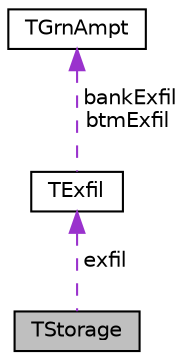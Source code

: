 digraph "TStorage"
{
  edge [fontname="Helvetica",fontsize="10",labelfontname="Helvetica",labelfontsize="10"];
  node [fontname="Helvetica",fontsize="10",shape=record];
  Node1 [label="TStorage",height=0.2,width=0.4,color="black", fillcolor="grey75", style="filled", fontcolor="black"];
  Node2 -> Node1 [dir="back",color="darkorchid3",fontsize="10",style="dashed",label=" exfil" ,fontname="Helvetica"];
  Node2 [label="TExfil",height=0.2,width=0.4,color="black", fillcolor="white", style="filled",URL="$d5/d2c/struct_t_exfil.html"];
  Node3 -> Node2 [dir="back",color="darkorchid3",fontsize="10",style="dashed",label=" bankExfil\nbtmExfil" ,fontname="Helvetica"];
  Node3 [label="TGrnAmpt",height=0.2,width=0.4,color="black", fillcolor="white", style="filled",URL="$d8/d80/struct_t_grn_ampt.html"];
}
